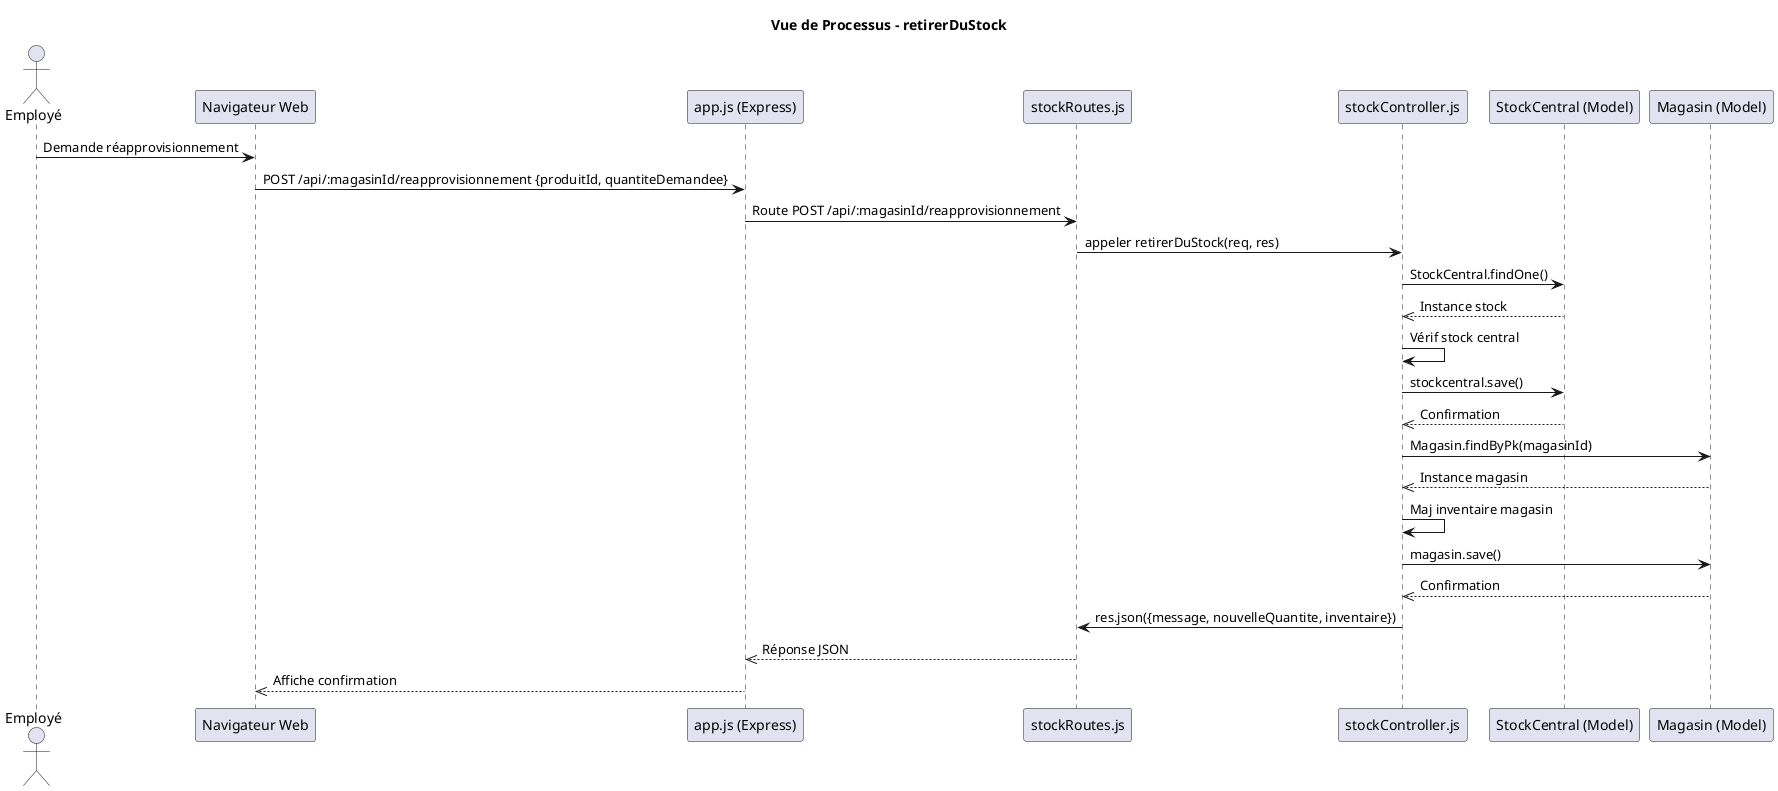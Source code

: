@startuml
title Vue de Processus – retirerDuStock

actor "Employé" as user
participant "Navigateur Web" as browser
participant "app.js (Express)" as app
participant "stockRoutes.js" as route
participant "stockController.js" as ctrl
participant "StockCentral (Model)" as stockcentral
participant "Magasin (Model)" as magasin

user -> browser : Demande réapprovisionnement
browser -> app : POST /api/:magasinId/reapprovisionnement {produitId, quantiteDemandee}
app -> route : Route POST /api/:magasinId/reapprovisionnement
route -> ctrl : appeler retirerDuStock(req, res)
ctrl -> stockcentral : StockCentral.findOne()
stockcentral -->> ctrl : Instance stock
ctrl -> ctrl : Vérif stock central
ctrl -> stockcentral : stockcentral.save()
stockcentral -->> ctrl : Confirmation
ctrl -> magasin : Magasin.findByPk(magasinId)
magasin -->> ctrl : Instance magasin
ctrl -> ctrl : Maj inventaire magasin
ctrl -> magasin : magasin.save()
magasin -->> ctrl : Confirmation
ctrl -> route : res.json({message, nouvelleQuantite, inventaire})
route -->> app : Réponse JSON
app -->> browser : Affiche confirmation
@enduml 